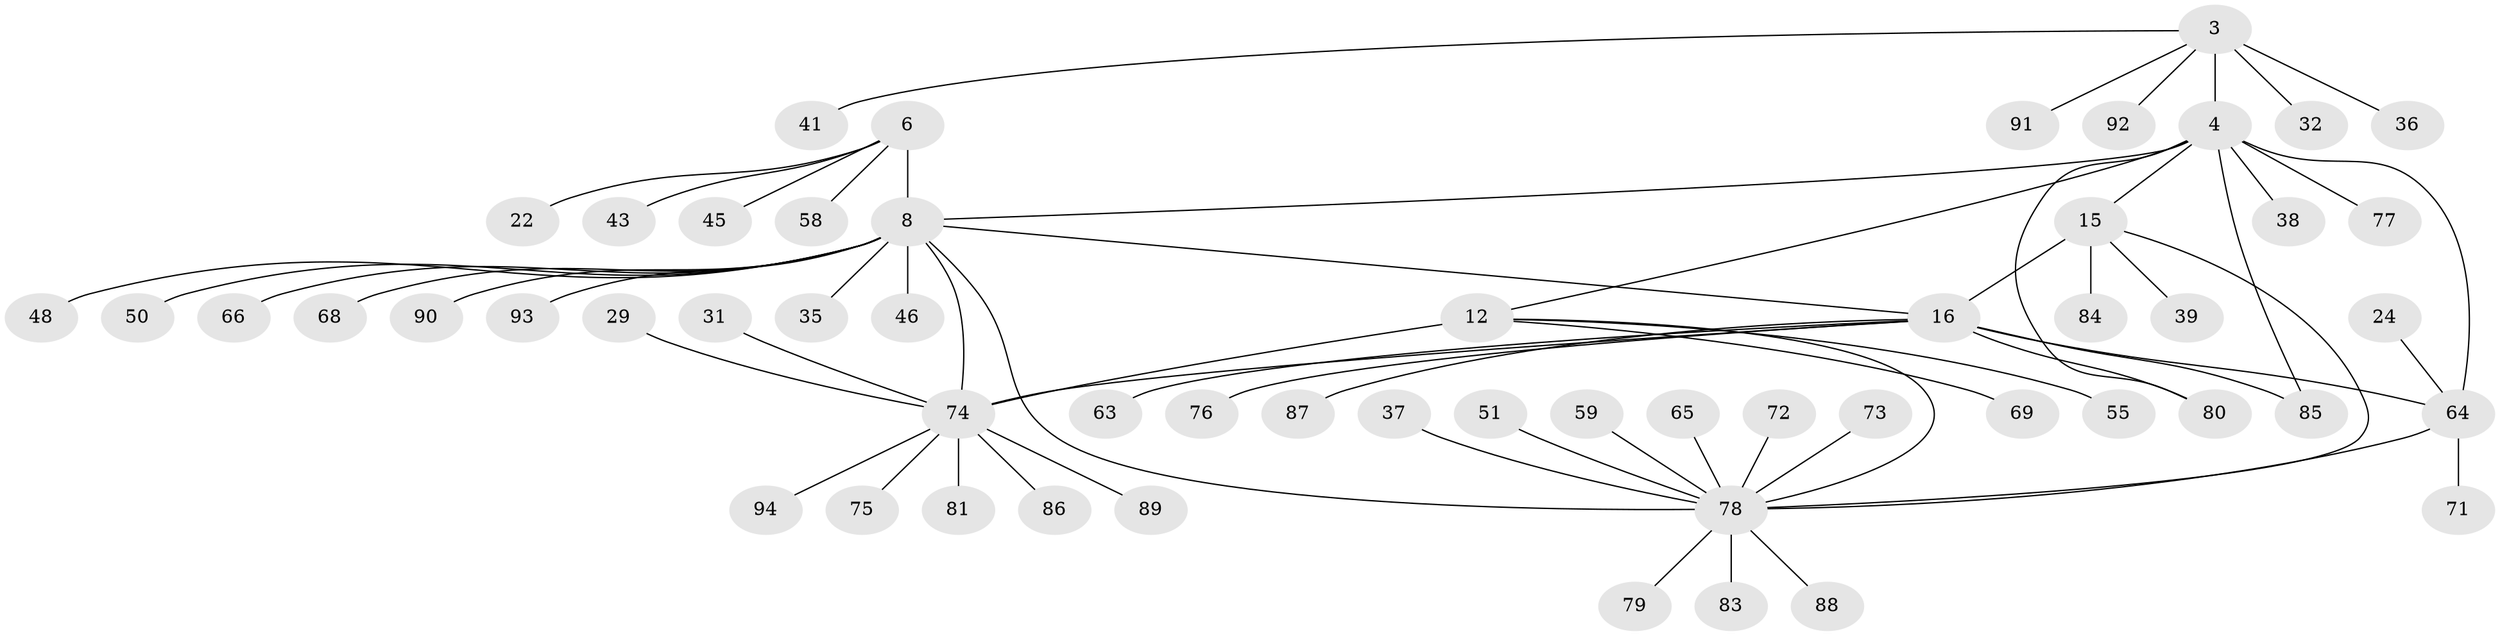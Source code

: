 // original degree distribution, {9: 0.02127659574468085, 5: 0.031914893617021274, 6: 0.0425531914893617, 7: 0.05319148936170213, 3: 0.06382978723404255, 13: 0.010638297872340425, 4: 0.010638297872340425, 8: 0.02127659574468085, 15: 0.010638297872340425, 2: 0.1595744680851064, 1: 0.574468085106383}
// Generated by graph-tools (version 1.1) at 2025/58/03/04/25 21:58:19]
// undirected, 56 vertices, 64 edges
graph export_dot {
graph [start="1"]
  node [color=gray90,style=filled];
  3 [super="+2"];
  4 [super="+1"];
  6 [super="+5"];
  8 [super="+7"];
  12 [super="+11"];
  15 [super="+14"];
  16 [super="+13"];
  22;
  24;
  29;
  31;
  32;
  35 [super="+21"];
  36;
  37;
  38;
  39;
  41;
  43;
  45;
  46;
  48;
  50;
  51;
  55;
  58 [super="+54"];
  59;
  63;
  64 [super="+26"];
  65;
  66;
  68 [super="+60"];
  69;
  71;
  72;
  73;
  74 [super="+10"];
  75 [super="+49"];
  76 [super="+42"];
  77;
  78 [super="+70+52+53+56+44+30"];
  79;
  80;
  81 [super="+40"];
  83 [super="+25"];
  84;
  85 [super="+82"];
  86 [super="+57"];
  87;
  88;
  89;
  90 [super="+33+62"];
  91;
  92;
  93 [super="+28"];
  94;
  3 -- 4 [weight=4];
  3 -- 36;
  3 -- 91;
  3 -- 92;
  3 -- 32;
  3 -- 41;
  4 -- 38;
  4 -- 64 [weight=3];
  4 -- 80;
  4 -- 12;
  4 -- 77;
  4 -- 15;
  4 -- 8;
  4 -- 85;
  6 -- 8 [weight=4];
  6 -- 22;
  6 -- 43;
  6 -- 45;
  6 -- 58;
  8 -- 16;
  8 -- 46;
  8 -- 50;
  8 -- 78 [weight=3];
  8 -- 48;
  8 -- 66;
  8 -- 90;
  8 -- 35;
  8 -- 93;
  8 -- 68;
  8 -- 74;
  12 -- 69;
  12 -- 55;
  12 -- 78;
  12 -- 74 [weight=4];
  15 -- 16 [weight=4];
  15 -- 39;
  15 -- 84;
  15 -- 78;
  16 -- 80;
  16 -- 87;
  16 -- 63;
  16 -- 64;
  16 -- 85;
  16 -- 76;
  16 -- 74;
  24 -- 64;
  29 -- 74;
  31 -- 74;
  37 -- 78;
  51 -- 78;
  59 -- 78;
  64 -- 71;
  64 -- 78 [weight=3];
  65 -- 78;
  72 -- 78;
  73 -- 78;
  74 -- 75;
  74 -- 81;
  74 -- 86;
  74 -- 89;
  74 -- 94;
  78 -- 79;
  78 -- 83;
  78 -- 88;
}
